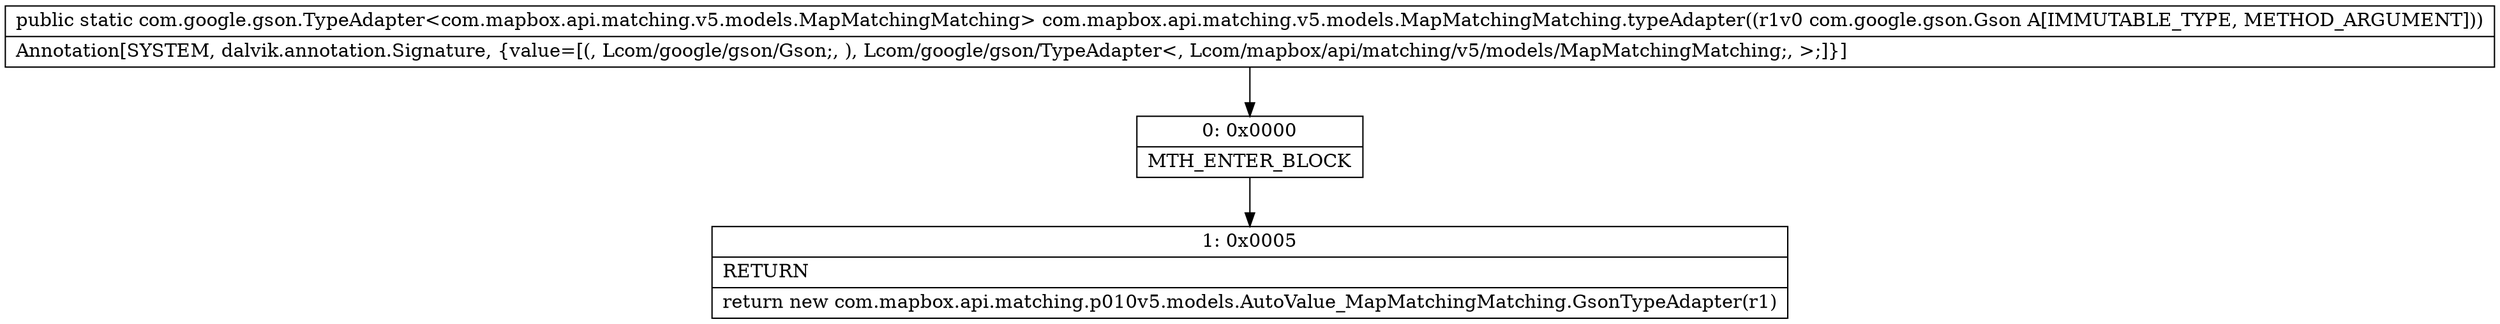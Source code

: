 digraph "CFG forcom.mapbox.api.matching.v5.models.MapMatchingMatching.typeAdapter(Lcom\/google\/gson\/Gson;)Lcom\/google\/gson\/TypeAdapter;" {
Node_0 [shape=record,label="{0\:\ 0x0000|MTH_ENTER_BLOCK\l}"];
Node_1 [shape=record,label="{1\:\ 0x0005|RETURN\l|return new com.mapbox.api.matching.p010v5.models.AutoValue_MapMatchingMatching.GsonTypeAdapter(r1)\l}"];
MethodNode[shape=record,label="{public static com.google.gson.TypeAdapter\<com.mapbox.api.matching.v5.models.MapMatchingMatching\> com.mapbox.api.matching.v5.models.MapMatchingMatching.typeAdapter((r1v0 com.google.gson.Gson A[IMMUTABLE_TYPE, METHOD_ARGUMENT]))  | Annotation[SYSTEM, dalvik.annotation.Signature, \{value=[(, Lcom\/google\/gson\/Gson;, ), Lcom\/google\/gson\/TypeAdapter\<, Lcom\/mapbox\/api\/matching\/v5\/models\/MapMatchingMatching;, \>;]\}]\l}"];
MethodNode -> Node_0;
Node_0 -> Node_1;
}

